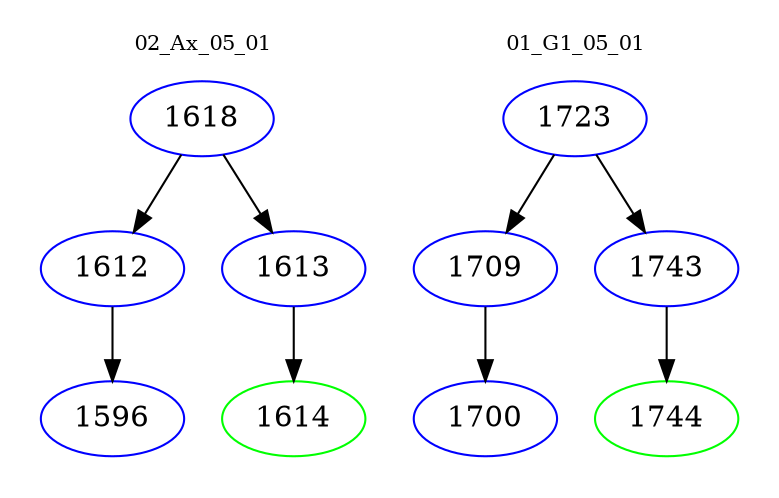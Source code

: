 digraph{
subgraph cluster_0 {
color = white
label = "02_Ax_05_01";
fontsize=10;
T0_1618 [label="1618", color="blue"]
T0_1618 -> T0_1612 [color="black"]
T0_1612 [label="1612", color="blue"]
T0_1612 -> T0_1596 [color="black"]
T0_1596 [label="1596", color="blue"]
T0_1618 -> T0_1613 [color="black"]
T0_1613 [label="1613", color="blue"]
T0_1613 -> T0_1614 [color="black"]
T0_1614 [label="1614", color="green"]
}
subgraph cluster_1 {
color = white
label = "01_G1_05_01";
fontsize=10;
T1_1723 [label="1723", color="blue"]
T1_1723 -> T1_1709 [color="black"]
T1_1709 [label="1709", color="blue"]
T1_1709 -> T1_1700 [color="black"]
T1_1700 [label="1700", color="blue"]
T1_1723 -> T1_1743 [color="black"]
T1_1743 [label="1743", color="blue"]
T1_1743 -> T1_1744 [color="black"]
T1_1744 [label="1744", color="green"]
}
}
